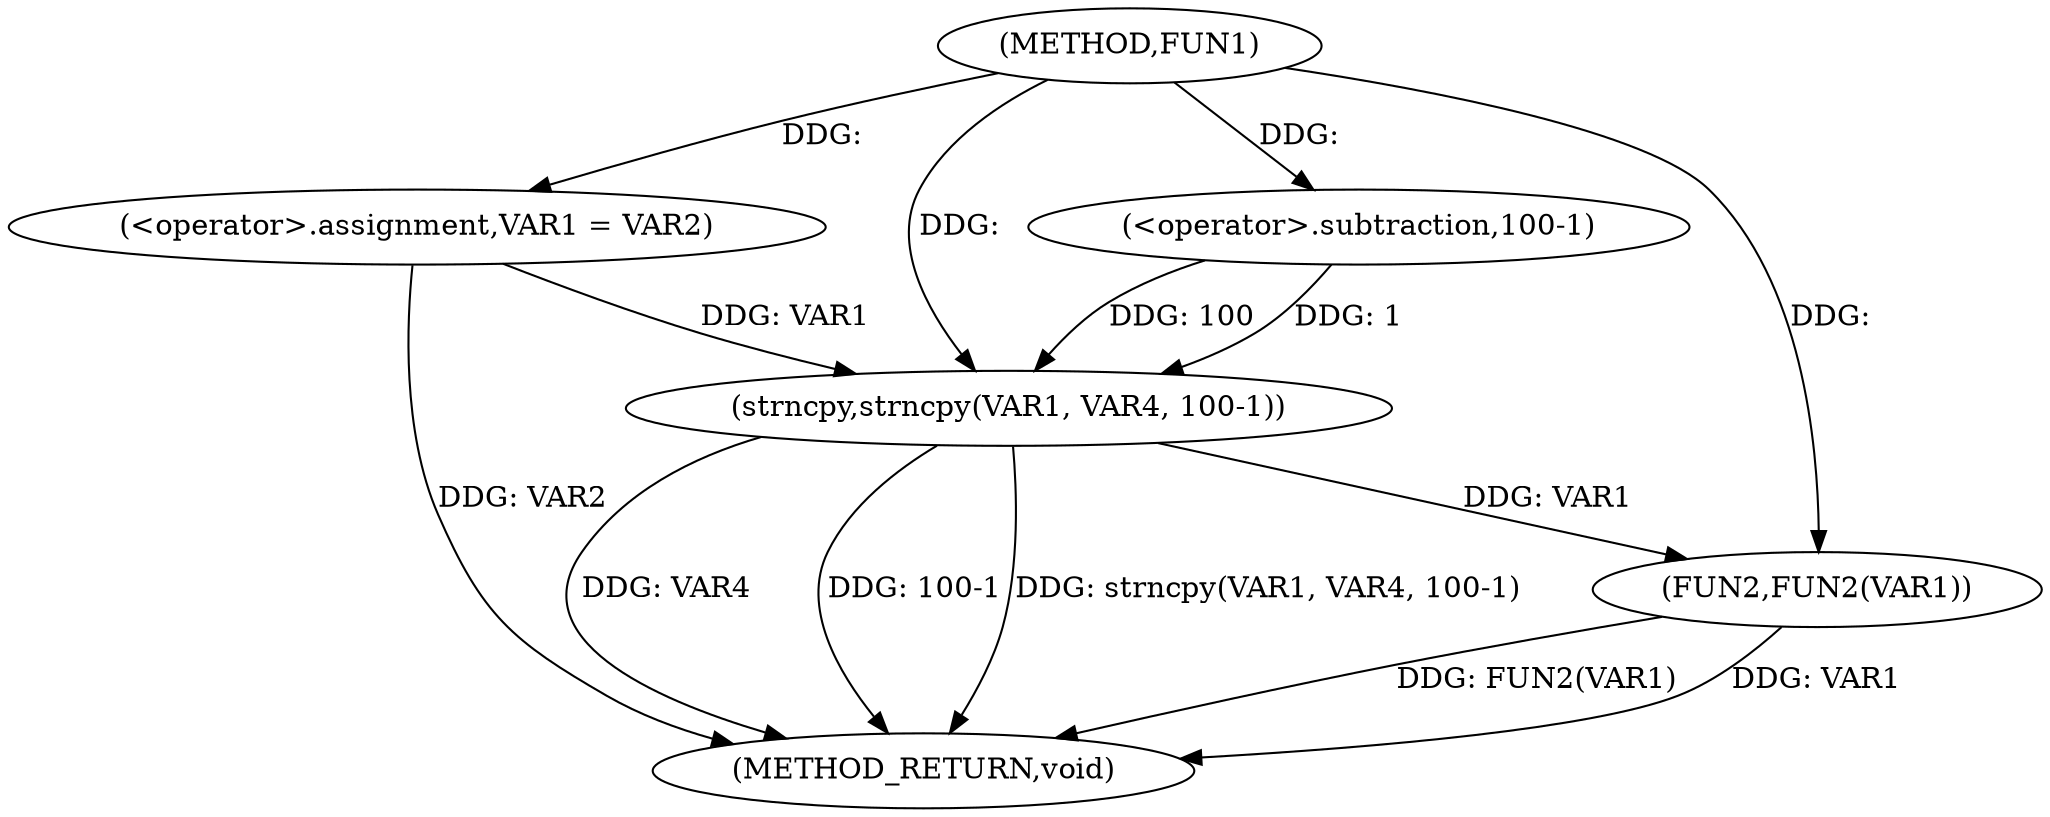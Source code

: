 digraph FUN1 {  
"1000100" [label = "(METHOD,FUN1)" ]
"1000120" [label = "(METHOD_RETURN,void)" ]
"1000107" [label = "(<operator>.assignment,VAR1 = VAR2)" ]
"1000112" [label = "(strncpy,strncpy(VAR1, VAR4, 100-1))" ]
"1000115" [label = "(<operator>.subtraction,100-1)" ]
"1000118" [label = "(FUN2,FUN2(VAR1))" ]
  "1000112" -> "1000120"  [ label = "DDG: VAR4"] 
  "1000112" -> "1000120"  [ label = "DDG: 100-1"] 
  "1000118" -> "1000120"  [ label = "DDG: FUN2(VAR1)"] 
  "1000112" -> "1000120"  [ label = "DDG: strncpy(VAR1, VAR4, 100-1)"] 
  "1000118" -> "1000120"  [ label = "DDG: VAR1"] 
  "1000107" -> "1000120"  [ label = "DDG: VAR2"] 
  "1000100" -> "1000107"  [ label = "DDG: "] 
  "1000107" -> "1000112"  [ label = "DDG: VAR1"] 
  "1000100" -> "1000112"  [ label = "DDG: "] 
  "1000115" -> "1000112"  [ label = "DDG: 100"] 
  "1000115" -> "1000112"  [ label = "DDG: 1"] 
  "1000100" -> "1000115"  [ label = "DDG: "] 
  "1000112" -> "1000118"  [ label = "DDG: VAR1"] 
  "1000100" -> "1000118"  [ label = "DDG: "] 
}
